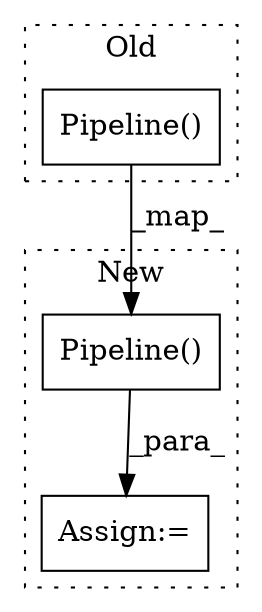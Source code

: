 digraph G {
subgraph cluster0 {
1 [label="Pipeline()" a="75" s="2530" l="214" shape="box"];
label = "Old";
style="dotted";
}
subgraph cluster1 {
2 [label="Pipeline()" a="75" s="2711" l="234" shape="box"];
3 [label="Assign:=" a="68" s="2708" l="3" shape="box"];
label = "New";
style="dotted";
}
1 -> 2 [label="_map_"];
2 -> 3 [label="_para_"];
}